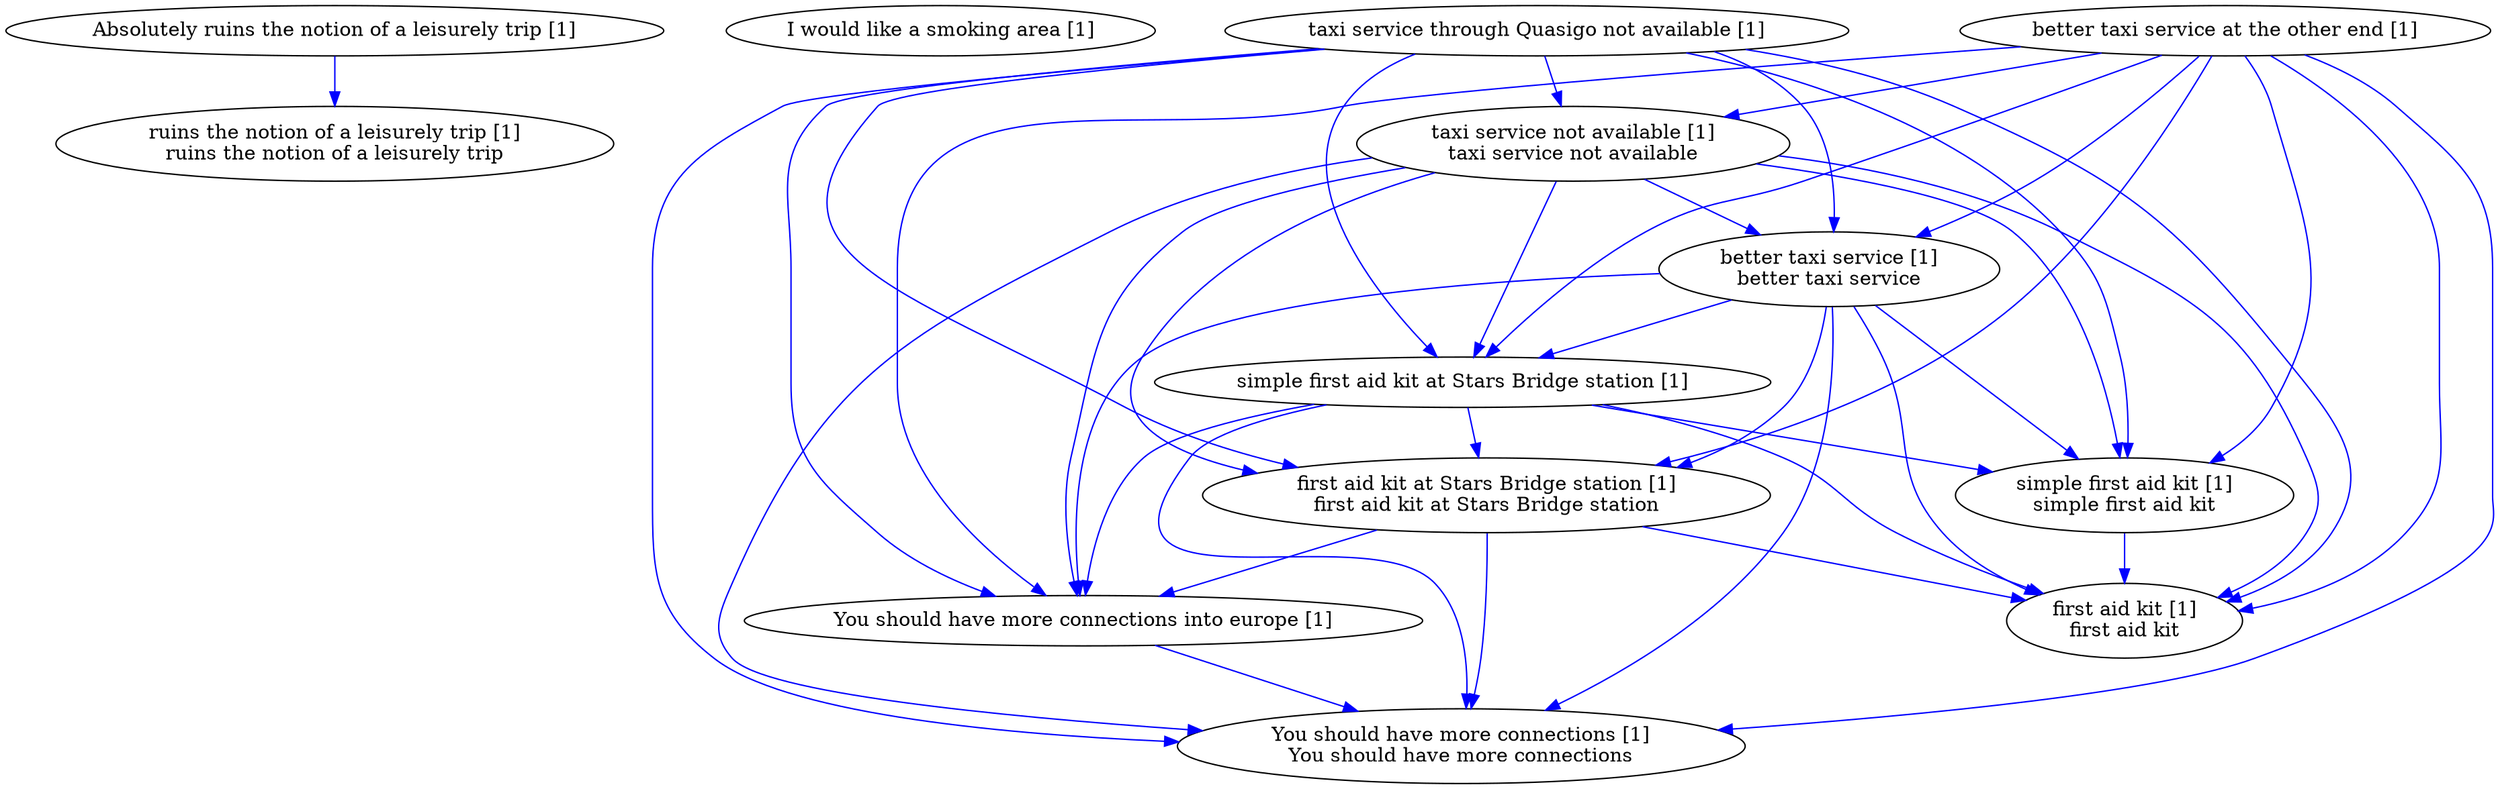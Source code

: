 digraph collapsedGraph {
"Absolutely ruins the notion of a leisurely trip [1]""ruins the notion of a leisurely trip [1]\nruins the notion of a leisurely trip""I would like a smoking area [1]""You should have more connections into europe [1]""You should have more connections [1]\nYou should have more connections""better taxi service at the other end [1]""better taxi service [1]\nbetter taxi service""simple first aid kit at Stars Bridge station [1]""first aid kit at Stars Bridge station [1]\nfirst aid kit at Stars Bridge station""first aid kit [1]\nfirst aid kit""simple first aid kit [1]\nsimple first aid kit""taxi service through Quasigo not available [1]""taxi service not available [1]\ntaxi service not available""Absolutely ruins the notion of a leisurely trip [1]" -> "ruins the notion of a leisurely trip [1]\nruins the notion of a leisurely trip" [color=blue]
"You should have more connections into europe [1]" -> "You should have more connections [1]\nYou should have more connections" [color=blue]
"better taxi service at the other end [1]" -> "better taxi service [1]\nbetter taxi service" [color=blue]
"simple first aid kit at Stars Bridge station [1]" -> "first aid kit at Stars Bridge station [1]\nfirst aid kit at Stars Bridge station" [color=blue]
"first aid kit at Stars Bridge station [1]\nfirst aid kit at Stars Bridge station" -> "first aid kit [1]\nfirst aid kit" [color=blue]
"simple first aid kit at Stars Bridge station [1]" -> "simple first aid kit [1]\nsimple first aid kit" [color=blue]
"simple first aid kit [1]\nsimple first aid kit" -> "first aid kit [1]\nfirst aid kit" [color=blue]
"simple first aid kit at Stars Bridge station [1]" -> "first aid kit [1]\nfirst aid kit" [color=blue]
"better taxi service at the other end [1]" -> "first aid kit [1]\nfirst aid kit" [color=blue]
"better taxi service at the other end [1]" -> "simple first aid kit [1]\nsimple first aid kit" [color=blue]
"better taxi service [1]\nbetter taxi service" -> "simple first aid kit at Stars Bridge station [1]" [color=blue]
"better taxi service [1]\nbetter taxi service" -> "first aid kit at Stars Bridge station [1]\nfirst aid kit at Stars Bridge station" [color=blue]
"better taxi service [1]\nbetter taxi service" -> "first aid kit [1]\nfirst aid kit" [color=blue]
"better taxi service [1]\nbetter taxi service" -> "simple first aid kit [1]\nsimple first aid kit" [color=blue]
"simple first aid kit at Stars Bridge station [1]" -> "You should have more connections into europe [1]" [color=blue]
"simple first aid kit at Stars Bridge station [1]" -> "You should have more connections [1]\nYou should have more connections" [color=blue]
"first aid kit at Stars Bridge station [1]\nfirst aid kit at Stars Bridge station" -> "You should have more connections into europe [1]" [color=blue]
"first aid kit at Stars Bridge station [1]\nfirst aid kit at Stars Bridge station" -> "You should have more connections [1]\nYou should have more connections" [color=blue]
"taxi service through Quasigo not available [1]" -> "taxi service not available [1]\ntaxi service not available" [color=blue]
"better taxi service at the other end [1]" -> "taxi service not available [1]\ntaxi service not available" [color=blue]
"taxi service through Quasigo not available [1]" -> "better taxi service [1]\nbetter taxi service" [color=blue]
"taxi service through Quasigo not available [1]" -> "simple first aid kit at Stars Bridge station [1]" [color=blue]
"taxi service through Quasigo not available [1]" -> "first aid kit at Stars Bridge station [1]\nfirst aid kit at Stars Bridge station" [color=blue]
"taxi service through Quasigo not available [1]" -> "first aid kit [1]\nfirst aid kit" [color=blue]
"taxi service through Quasigo not available [1]" -> "simple first aid kit [1]\nsimple first aid kit" [color=blue]
"taxi service not available [1]\ntaxi service not available" -> "better taxi service [1]\nbetter taxi service" [color=blue]
"taxi service not available [1]\ntaxi service not available" -> "simple first aid kit at Stars Bridge station [1]" [color=blue]
"taxi service not available [1]\ntaxi service not available" -> "first aid kit at Stars Bridge station [1]\nfirst aid kit at Stars Bridge station" [color=blue]
"taxi service not available [1]\ntaxi service not available" -> "first aid kit [1]\nfirst aid kit" [color=blue]
"taxi service not available [1]\ntaxi service not available" -> "simple first aid kit [1]\nsimple first aid kit" [color=blue]
"better taxi service at the other end [1]" -> "simple first aid kit at Stars Bridge station [1]" [color=blue]
"better taxi service at the other end [1]" -> "first aid kit at Stars Bridge station [1]\nfirst aid kit at Stars Bridge station" [color=blue]
"better taxi service [1]\nbetter taxi service" -> "You should have more connections into europe [1]" [color=blue]
"better taxi service [1]\nbetter taxi service" -> "You should have more connections [1]\nYou should have more connections" [color=blue]
"taxi service through Quasigo not available [1]" -> "You should have more connections into europe [1]" [color=blue]
"taxi service through Quasigo not available [1]" -> "You should have more connections [1]\nYou should have more connections" [color=blue]
"taxi service not available [1]\ntaxi service not available" -> "You should have more connections into europe [1]" [color=blue]
"taxi service not available [1]\ntaxi service not available" -> "You should have more connections [1]\nYou should have more connections" [color=blue]
"better taxi service at the other end [1]" -> "You should have more connections into europe [1]" [color=blue]
"better taxi service at the other end [1]" -> "You should have more connections [1]\nYou should have more connections" [color=blue]
}